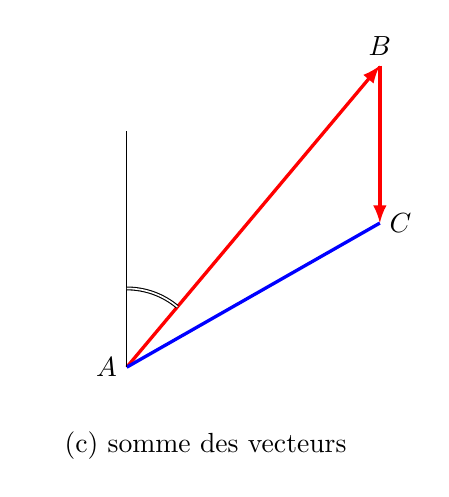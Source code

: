 \usetikzlibrary{calc}
\tikzstyle{line} = [draw,blue,very thick]
\tikzstyle{arrow} = [->,>=latex,very thick,red]
\begin{tikzpicture}[scale=1]


\def\angle{50}

\coordinate (A) at (0,0);
\coordinate (B) at (\angle:5);
\coordinate (C) at ($(B) + (0,-2)$);

\draw[arrow] (A)--(B);
\draw[arrow] (B)--(C);
\draw[line] (A) -- (C);

\node[left] at (A) {$A$};
\node[above] at (B) {$B$};
\node[right] at (C) {$C$};


\draw (0,0)--++(0,3);

\draw[double] (90:1) arc(90:\angle:1); % node[midway, above] {angle};
%\draw[<->,>=latex] ($(A)+(0,-0.25)$)  -- ($(B)+(0,-0.25)$) node[midway,below, sloped] {puissance};

\node at (1,-1) {(c) somme des vecteurs};






\end{tikzpicture}
